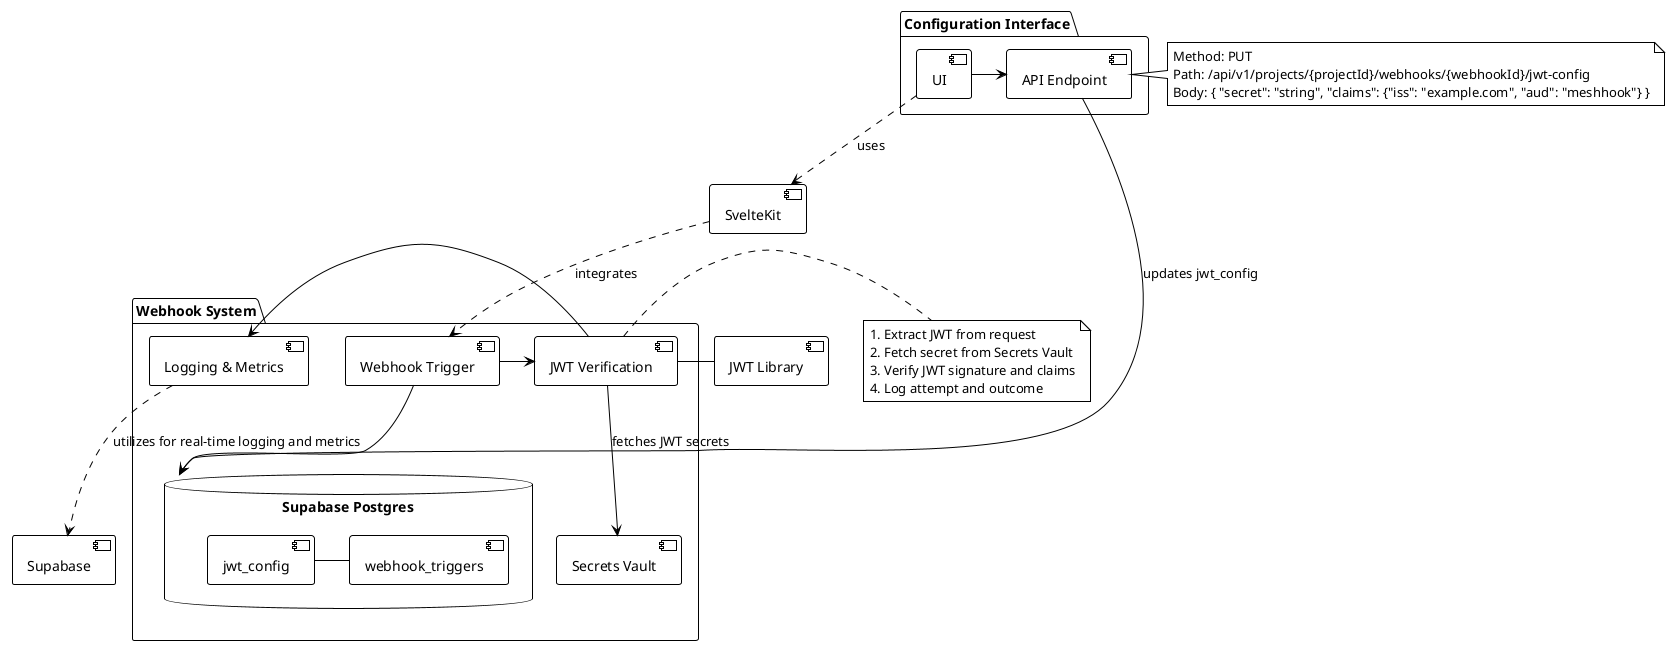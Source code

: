 @startuml
!theme plain

package "Webhook System" {
    [Webhook Trigger] -right-> [JWT Verification]
    [JWT Verification] -down-> [Secrets Vault] : fetches JWT secrets
    [JWT Verification] -left-> [Logging & Metrics]
    database "Supabase Postgres" {
        [jwt_config] - [webhook_triggers]
    }
    [Webhook Trigger] -down-> [Supabase Postgres]
}

package "Configuration Interface" {
    [UI] -right-> [API Endpoint]
    [API Endpoint] --> [Supabase Postgres] : updates jwt_config
}

[JWT Library] - [JWT Verification]

note right of [JWT Verification]
  1. Extract JWT from request
  2. Fetch secret from Secrets Vault
  3. Verify JWT signature and claims
  4. Log attempt and outcome
end note

note right of [API Endpoint]
  Method: PUT
  Path: /api/v1/projects/{projectId}/webhooks/{webhookId}/jwt-config
  Body: { "secret": "string", "claims": {"iss": "example.com", "aud": "meshhook"} }
end note

[UI] ..> [SvelteKit] : uses
[SvelteKit] ..> [Webhook Trigger] : integrates
[Logging & Metrics] ..> [Supabase] : utilizes for real-time logging and metrics

@enduml